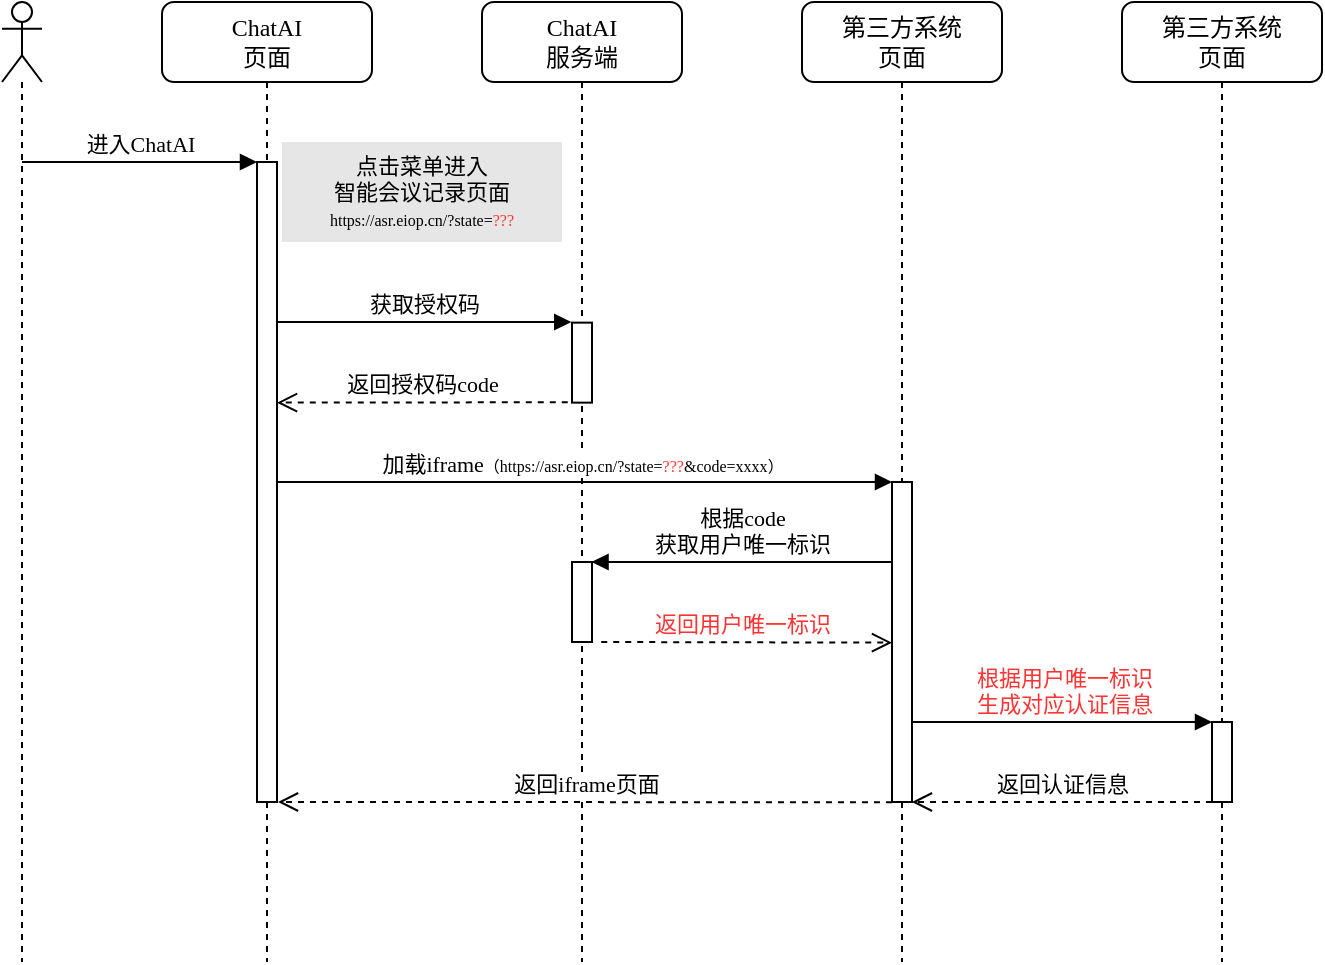 <mxfile version="24.9.1">
  <diagram name="Page-1" id="13e1069c-82ec-6db2-03f1-153e76fe0fe0">
    <mxGraphModel dx="202" dy="675" grid="1" gridSize="10" guides="1" tooltips="1" connect="1" arrows="1" fold="1" page="1" pageScale="1" pageWidth="1100" pageHeight="850" background="none" math="0" shadow="0">
      <root>
        <mxCell id="0" />
        <mxCell id="1" parent="0" />
        <mxCell id="c6lgiLywao5NSEoGQn6r-3" value="ChatAI&lt;br&gt;&lt;div&gt;服务端&lt;/div&gt;" style="shape=umlLifeline;perimeter=lifelinePerimeter;whiteSpace=wrap;html=1;container=1;collapsible=0;recursiveResize=0;outlineConnect=0;rounded=1;shadow=0;comic=0;labelBackgroundColor=none;strokeWidth=1;fontFamily=Verdana;fontSize=12;align=center;" parent="1" vertex="1">
          <mxGeometry x="1530" y="80" width="100" height="480" as="geometry" />
        </mxCell>
        <mxCell id="c6lgiLywao5NSEoGQn6r-17" value="" style="html=1;points=[];perimeter=orthogonalPerimeter;rounded=0;shadow=0;comic=0;labelBackgroundColor=none;strokeColor=#000000;strokeWidth=1;fillColor=#FFFFFF;fontFamily=Verdana;fontSize=11;fontColor=#000000;align=center;" parent="c6lgiLywao5NSEoGQn6r-3" vertex="1">
          <mxGeometry x="45" y="160.32" width="10" height="40" as="geometry" />
        </mxCell>
        <mxCell id="c6lgiLywao5NSEoGQn6r-34" value="" style="html=1;points=[];perimeter=orthogonalPerimeter;rounded=0;shadow=0;comic=0;labelBackgroundColor=none;strokeColor=#000000;strokeWidth=1;fillColor=#FFFFFF;fontFamily=Verdana;fontSize=11;fontColor=#000000;align=center;" parent="c6lgiLywao5NSEoGQn6r-3" vertex="1">
          <mxGeometry x="45" y="280" width="10" height="40" as="geometry" />
        </mxCell>
        <mxCell id="c6lgiLywao5NSEoGQn6r-1" value="ChatAI&lt;br&gt;页面" style="shape=umlLifeline;perimeter=lifelinePerimeter;whiteSpace=wrap;html=1;container=1;collapsible=0;recursiveResize=0;outlineConnect=0;rounded=1;shadow=0;comic=0;labelBackgroundColor=none;strokeWidth=1;fontFamily=Verdana;fontSize=12;align=center;" parent="1" vertex="1">
          <mxGeometry x="1370" y="80" width="105" height="480" as="geometry" />
        </mxCell>
        <mxCell id="c6lgiLywao5NSEoGQn6r-23" value="" style="html=1;points=[];perimeter=orthogonalPerimeter;rounded=0;shadow=0;comic=0;labelBackgroundColor=none;strokeColor=#000000;strokeWidth=1;fillColor=#FFFFFF;fontFamily=Verdana;fontSize=12;fontColor=#000000;align=center;" parent="c6lgiLywao5NSEoGQn6r-1" vertex="1">
          <mxGeometry x="47.5" y="80" width="10" height="320" as="geometry" />
        </mxCell>
        <mxCell id="c6lgiLywao5NSEoGQn6r-16" value="进入ChatAI" style="html=1;verticalAlign=bottom;endArrow=block;labelBackgroundColor=none;fontFamily=Verdana;fontSize=11;edgeStyle=elbowEdgeStyle;elbow=vertical;" parent="c6lgiLywao5NSEoGQn6r-1" source="c6lgiLywao5NSEoGQn6r-15" edge="1">
          <mxGeometry relative="1" as="geometry">
            <mxPoint x="-112.833" y="80" as="sourcePoint" />
            <mxPoint x="47.5" y="80" as="targetPoint" />
          </mxGeometry>
        </mxCell>
        <mxCell id="c6lgiLywao5NSEoGQn6r-22" value="加载iframe&lt;span style=&quot;font-size: 8px;&quot;&gt;（https://asr.eiop.cn/?&lt;/span&gt;&lt;span style=&quot;font-size: 8px;&quot;&gt;state=&lt;/span&gt;&lt;font style=&quot;font-size: 8px;&quot; color=&quot;#ff3333&quot;&gt;???&lt;/font&gt;&lt;font style=&quot;font-size: 8px;&quot;&gt;&amp;amp;&lt;/font&gt;&lt;font style=&quot;font-size: 8px;&quot;&gt;code=xxxx&lt;/font&gt;&lt;span style=&quot;font-size: 8px;&quot;&gt;）&lt;/span&gt;" style="html=1;verticalAlign=bottom;endArrow=block;labelBackgroundColor=#FFFFFF;fontFamily=Verdana;fontSize=11;edgeStyle=elbowEdgeStyle;elbow=vertical;entryX=0;entryY=0.001;entryDx=0;entryDy=0;entryPerimeter=0;labelBorderColor=none;" parent="c6lgiLywao5NSEoGQn6r-1" target="c6lgiLywao5NSEoGQn6r-30" edge="1">
          <mxGeometry x="-0.008" relative="1" as="geometry">
            <mxPoint x="57.5" y="240" as="sourcePoint" />
            <mxPoint x="367.0" y="240.32" as="targetPoint" />
            <mxPoint as="offset" />
          </mxGeometry>
        </mxCell>
        <mxCell id="c6lgiLywao5NSEoGQn6r-19" value="返回授权码code" style="html=1;verticalAlign=bottom;endArrow=open;dashed=1;endSize=8;labelBackgroundColor=none;fontFamily=Verdana;fontSize=11;edgeStyle=elbowEdgeStyle;elbow=vertical;exitX=0.038;exitY=0.995;exitDx=0;exitDy=0;exitPerimeter=0;" parent="c6lgiLywao5NSEoGQn6r-1" edge="1">
          <mxGeometry relative="1" as="geometry">
            <mxPoint x="57.5" y="200" as="targetPoint" />
            <Array as="points">
              <mxPoint x="197.5" y="200.32" />
              <mxPoint x="172.5" y="200.32" />
            </Array>
            <mxPoint x="202.88" y="200.12" as="sourcePoint" />
          </mxGeometry>
        </mxCell>
        <mxCell id="c6lgiLywao5NSEoGQn6r-15" value="" style="shape=umlLifeline;perimeter=lifelinePerimeter;whiteSpace=wrap;html=1;container=1;dropTarget=0;collapsible=0;recursiveResize=0;outlineConnect=0;portConstraint=eastwest;newEdgeStyle={&quot;curved&quot;:0,&quot;rounded&quot;:0};participant=umlActor;" parent="1" vertex="1">
          <mxGeometry x="1290" y="80" width="20" height="480" as="geometry" />
        </mxCell>
        <mxCell id="c6lgiLywao5NSEoGQn6r-20" value="&lt;span style=&quot;text-wrap-mode: nowrap;&quot;&gt;第三方系统&lt;/span&gt;&lt;div&gt;&lt;span style=&quot;text-wrap-mode: nowrap;&quot;&gt;页面&lt;/span&gt;&lt;/div&gt;" style="shape=umlLifeline;perimeter=lifelinePerimeter;whiteSpace=wrap;html=1;container=1;collapsible=0;recursiveResize=0;outlineConnect=0;rounded=1;shadow=0;comic=0;labelBackgroundColor=none;strokeWidth=1;fontFamily=Verdana;fontSize=12;align=center;" parent="1" vertex="1">
          <mxGeometry x="1690" y="80" width="100" height="480" as="geometry" />
        </mxCell>
        <mxCell id="c6lgiLywao5NSEoGQn6r-30" value="" style="html=1;points=[];perimeter=orthogonalPerimeter;rounded=0;shadow=0;comic=0;labelBackgroundColor=none;strokeColor=#000000;strokeWidth=1;fillColor=#FFFFFF;fontFamily=Verdana;fontSize=11;fontColor=#000000;align=center;" parent="c6lgiLywao5NSEoGQn6r-20" vertex="1">
          <mxGeometry x="45" y="240" width="10" height="160" as="geometry" />
        </mxCell>
        <mxCell id="c6lgiLywao5NSEoGQn6r-35" value="&lt;font color=&quot;#ff3333&quot;&gt;返回用户唯一标识&lt;/font&gt;" style="html=1;verticalAlign=bottom;endArrow=open;dashed=1;endSize=8;labelBackgroundColor=none;fontFamily=Verdana;fontSize=11;edgeStyle=elbowEdgeStyle;elbow=vertical;exitX=0.038;exitY=0.995;exitDx=0;exitDy=0;exitPerimeter=0;" parent="c6lgiLywao5NSEoGQn6r-20" edge="1">
          <mxGeometry x="-0.031" relative="1" as="geometry">
            <mxPoint x="45" y="320.12" as="targetPoint" />
            <Array as="points">
              <mxPoint x="14.62" y="320.32" />
              <mxPoint x="39.62" y="320.32" />
            </Array>
            <mxPoint x="-100.38" y="320" as="sourcePoint" />
            <mxPoint as="offset" />
          </mxGeometry>
        </mxCell>
        <mxCell id="c6lgiLywao5NSEoGQn6r-38" value="返回认证信息" style="html=1;verticalAlign=bottom;endArrow=open;dashed=1;endSize=8;labelBackgroundColor=none;fontFamily=Verdana;fontSize=11;elbow=vertical;entryX=0.996;entryY=1;entryDx=0;entryDy=0;entryPerimeter=0;" parent="c6lgiLywao5NSEoGQn6r-20" target="c6lgiLywao5NSEoGQn6r-30" edge="1">
          <mxGeometry relative="1" as="geometry">
            <mxPoint x="110" y="420" as="targetPoint" />
            <mxPoint x="205" y="400" as="sourcePoint" />
          </mxGeometry>
        </mxCell>
        <mxCell id="c6lgiLywao5NSEoGQn6r-41" value="返回iframe页面" style="html=1;verticalAlign=bottom;endArrow=open;dashed=1;endSize=8;labelBackgroundColor=default;fontFamily=Verdana;fontSize=11;elbow=vertical;exitX=0.038;exitY=0.995;exitDx=0;exitDy=0;exitPerimeter=0;" parent="c6lgiLywao5NSEoGQn6r-20" edge="1">
          <mxGeometry x="-0.001" relative="1" as="geometry">
            <mxPoint x="-262" y="400" as="targetPoint" />
            <mxPoint x="45" y="400.12" as="sourcePoint" />
            <mxPoint as="offset" />
          </mxGeometry>
        </mxCell>
        <mxCell id="c6lgiLywao5NSEoGQn6r-24" value="&lt;span style=&quot;font-family: Verdana; text-wrap-mode: nowrap;&quot;&gt;点击菜单进入&lt;/span&gt;&lt;div style=&quot;font-family: Verdana; text-wrap-mode: nowrap;&quot;&gt;智能会议记录页面&lt;/div&gt;&lt;div style=&quot;font-family: Verdana; text-wrap-mode: nowrap;&quot;&gt;&lt;span style=&quot;font-size: 8px;&quot;&gt;https://asr.eiop.cn/?&lt;/span&gt;&lt;span style=&quot;font-size: 8px;&quot;&gt;state=&lt;/span&gt;&lt;font style=&quot;font-size: 8px;&quot; color=&quot;#ff3333&quot;&gt;???&lt;/font&gt;&lt;/div&gt;" style="text;html=1;align=center;verticalAlign=middle;whiteSpace=wrap;rounded=0;fontSize=11;fillColor=#E6E6E6;" parent="1" vertex="1">
          <mxGeometry x="1430" y="150" width="140" height="50" as="geometry" />
        </mxCell>
        <mxCell id="c6lgiLywao5NSEoGQn6r-2" value="获取授权码" style="html=1;verticalAlign=bottom;endArrow=block;labelBackgroundColor=none;fontFamily=Verdana;fontSize=11;edgeStyle=elbowEdgeStyle;elbow=vertical;entryX=-0.037;entryY=-0.008;entryDx=0;entryDy=0;entryPerimeter=0;exitX=0.973;exitY=0.25;exitDx=0;exitDy=0;exitPerimeter=0;" parent="1" source="c6lgiLywao5NSEoGQn6r-23" target="c6lgiLywao5NSEoGQn6r-17" edge="1">
          <mxGeometry relative="1" as="geometry">
            <mxPoint x="1430" y="247" as="sourcePoint" />
            <mxPoint x="1570" y="240.32" as="targetPoint" />
            <Array as="points">
              <mxPoint x="1500" y="240" />
            </Array>
          </mxGeometry>
        </mxCell>
        <mxCell id="c6lgiLywao5NSEoGQn6r-28" value="&lt;span style=&quot;text-wrap-mode: nowrap;&quot;&gt;第三方系统&lt;/span&gt;&lt;div&gt;&lt;span style=&quot;text-wrap-mode: nowrap;&quot;&gt;页面&lt;/span&gt;&lt;/div&gt;" style="shape=umlLifeline;perimeter=lifelinePerimeter;whiteSpace=wrap;html=1;container=1;collapsible=0;recursiveResize=0;outlineConnect=0;rounded=1;shadow=0;comic=0;labelBackgroundColor=none;strokeWidth=1;fontFamily=Verdana;fontSize=12;align=center;" parent="1" vertex="1">
          <mxGeometry x="1850" y="80" width="100" height="480" as="geometry" />
        </mxCell>
        <mxCell id="c6lgiLywao5NSEoGQn6r-37" value="&lt;font color=&quot;#ff3333&quot;&gt;根据用户唯一标识&lt;br&gt;生成对应认证信息&lt;/font&gt;" style="html=1;verticalAlign=bottom;endArrow=block;labelBackgroundColor=none;fontFamily=Verdana;fontSize=11;edgeStyle=elbowEdgeStyle;elbow=vertical;entryX=0.001;entryY=0.013;entryDx=0;entryDy=0;entryPerimeter=0;exitX=0.983;exitY=0.285;exitDx=0;exitDy=0;exitPerimeter=0;" parent="c6lgiLywao5NSEoGQn6r-28" target="c6lgiLywao5NSEoGQn6r-39" edge="1">
          <mxGeometry x="0.002" relative="1" as="geometry">
            <mxPoint x="-105" y="360" as="sourcePoint" />
            <mxPoint x="43" y="360" as="targetPoint" />
            <Array as="points">
              <mxPoint x="-30" y="360" />
            </Array>
            <mxPoint as="offset" />
          </mxGeometry>
        </mxCell>
        <mxCell id="c6lgiLywao5NSEoGQn6r-39" value="" style="html=1;points=[];perimeter=orthogonalPerimeter;rounded=0;shadow=0;comic=0;labelBackgroundColor=none;strokeColor=#000000;strokeWidth=1;fillColor=#FFFFFF;fontFamily=Verdana;fontSize=11;fontColor=#000000;align=center;" parent="c6lgiLywao5NSEoGQn6r-28" vertex="1">
          <mxGeometry x="45" y="360" width="10" height="40" as="geometry" />
        </mxCell>
        <mxCell id="c6lgiLywao5NSEoGQn6r-33" value="根据code&lt;br&gt;获取用户唯一标识" style="html=1;verticalAlign=bottom;endArrow=block;labelBackgroundColor=none;fontFamily=Verdana;fontSize=11;edgeStyle=elbowEdgeStyle;elbow=vertical;exitX=0.983;exitY=0.285;exitDx=0;exitDy=0;exitPerimeter=0;entryX=0.977;entryY=-0.01;entryDx=0;entryDy=0;entryPerimeter=0;" parent="1" target="c6lgiLywao5NSEoGQn6r-34" edge="1">
          <mxGeometry x="-0.004" relative="1" as="geometry">
            <mxPoint x="1735" y="360" as="sourcePoint" />
            <mxPoint x="1590" y="360" as="targetPoint" />
            <mxPoint as="offset" />
          </mxGeometry>
        </mxCell>
      </root>
    </mxGraphModel>
  </diagram>
</mxfile>
